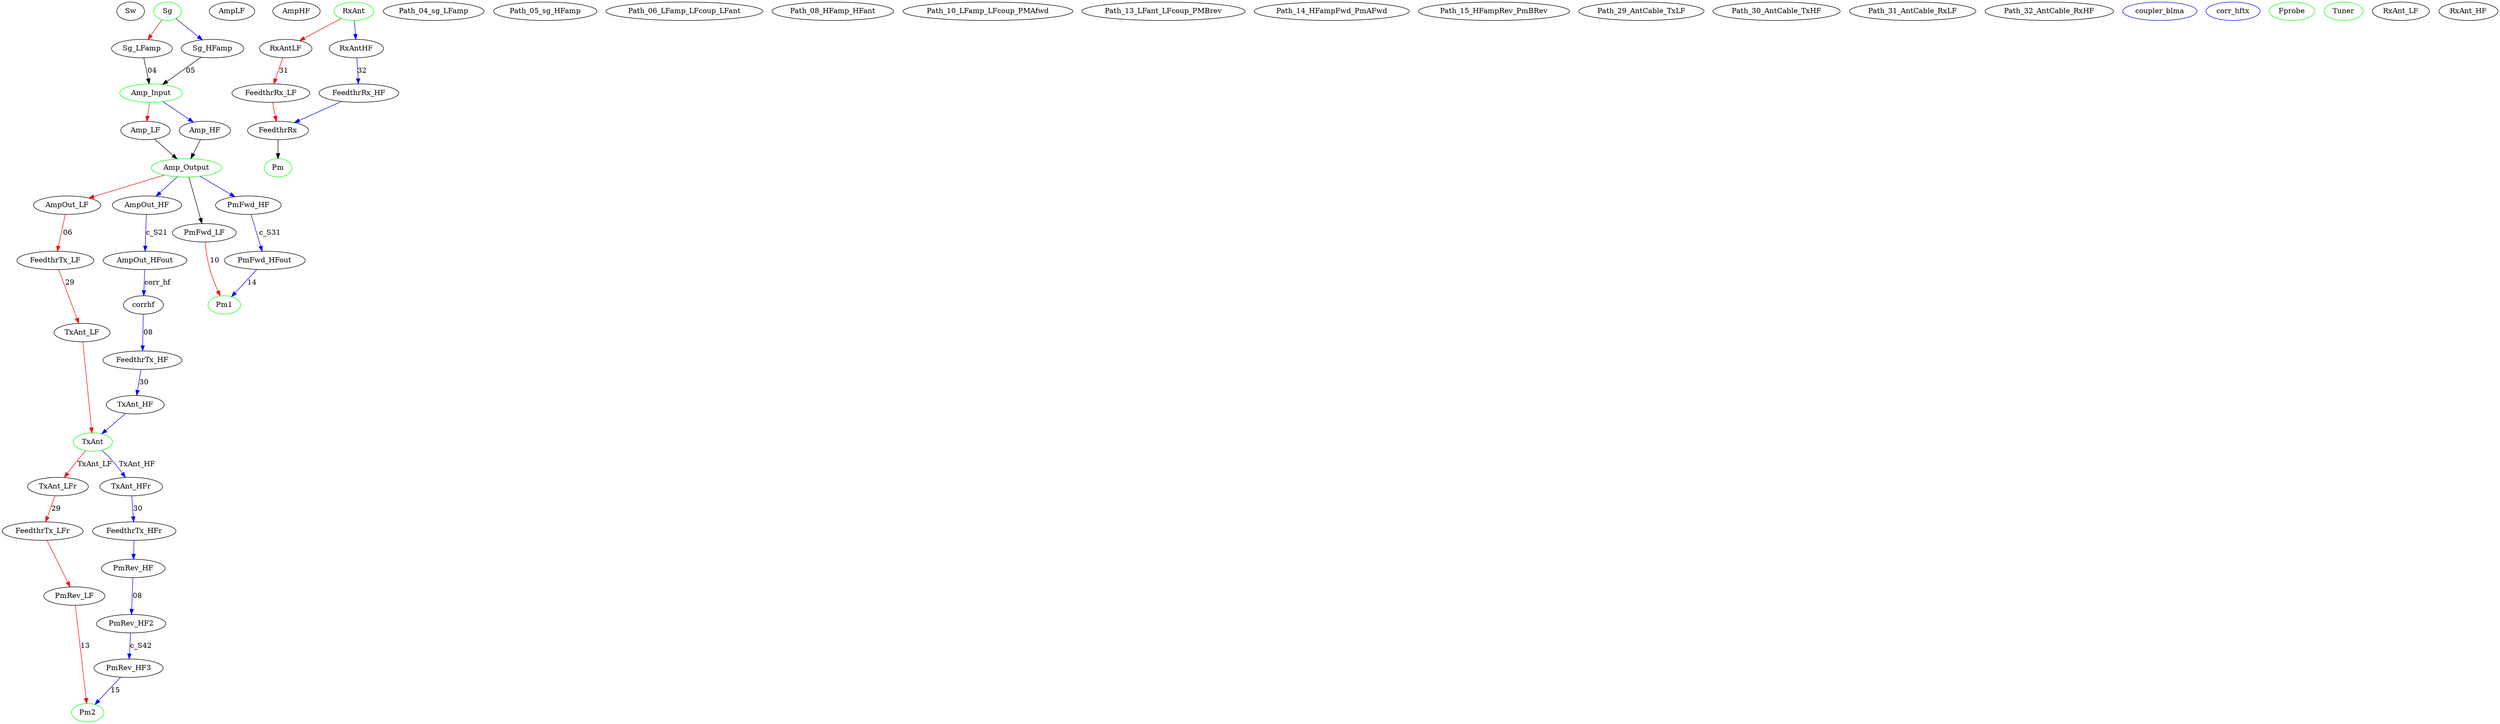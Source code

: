digraph {
    Sw                          [ini="sw_rc.ini"              condition="f<=18e9"]
    Sg                          [ini="sg-rs-smf100a.ini"      condition="1e5<=f<=22e9" color="green"]
    AmpLF                       [condition="8e7<=f<=1e9"]     
    AmpHF                       [ini="amp-hf-bonn-blma.ini"   condition="1e9<f<=18e9"]
    Pm                          [ini="pm_rxatt.ini" ch=1      condition="1e7<f<=18e9" color="green"]
    Pm1                         [ini="pm_rs_nrp_2ch.ini" ch=1 condition="1e7<f<=18e9" color="green"]
    Pm2                         [ini="pm_rs_nrp_2ch.ini" ch=2 condition="1e7<f<=18e9" color="green"]
    
    Path_04_sg_LFamp            [ini="04-sg-LFamp.ini" condition="f<=18e9"]
    Path_05_sg_HFamp            [ini="05-sg-HFamp.ini" condition="f<=18e9"]
    
    Path_06_LFamp_LFcoup_LFant  [ini="06-LFamp-LFcoup-LFant.ini" condition="8e7<=f<=1e9"]
    Path_08_HFamp_HFant         [ini="08-HFamp-HFant.ini"        condition="f<=18e9"]

    Path_10_LFamp_LFcoup_PMAfwd [ini="10-LFamp-LFcoup-PMAfwd.ini" condition="8e7<=f<=1e9"]
    Path_13_LFant_LFcoup_PMBrev [ini="13-LFant-LFcoup-PMBrev.ini" condition="8e7<=f<=1e9"]
    
    Path_14_HFampFwd_PmAFwd     [ini="14-HFampfwd-PMAfwd.ini"  condition="f<=18e9"]
    Path_15_HFampRev_PmBRev     [ini="15-HFamprev-PMBrev.ini"  condition="f<=18e9"]
    
    Path_29_AntCable_TxLF       [ini="29-AntCable-TxLF.ini"  condition="10e6<f<=18e9"]
    Path_30_AntCable_TxHF       [ini="30-AntCable-TxHF.ini"  condition="10e6<f<=18e9"]
    Path_31_AntCable_RxLF       [ini="31-AntCable-RxLF.ini"  condition="10e6<f<=18e9"]
    Path_32_AntCable_RxHF       [ini="32-AntCable-RxHF.ini"  condition="10e6<f<=18e9"]

    coupler_blma                [ini="coupler-blma.ini" condition="1e9<f<=18e9" color="blue"]
    corr_hftx                   [ini="corr_hftx.ini" condition="1e9<f<=18e9" color="blue"]
    
    Fprobe                      [ini="prb_pmm_ep601.ini" color="green"]
    Tuner                       [ini="mc_teseq_stirrer.ini" color="green"]

    TxAnt_LF                    [ini="ant-rs-hl223.ini" condition="100e6 <=f<=1e9"]
    TxAnt_HF                    [ini="ant-rs-hf907.ini" condition="1e9<f<=18e9"]
    RxAnt_LF                    [ini="ant-rs-hl223.ini" condition="100e6 <=f<=1e9"]
    RxAnt_HF                    [ini="ant-rs-hf907.ini" condition="1e9<f<=18e9"]

    Amp_Input [color="green"]
    Amp_Output [color="green"]
    TxAnt [color="green"]
    RxAnt [color="green"]


    Sg -> Sg_LFamp              [condition="f<=1e9" color="red"]
    Sg -> Sg_HFamp              [condition="1e9<f<=18e9" color="blue"]
    
    Sg_LFamp -> Amp_Input       [dev=Path_04_sg_LFamp what="S21" label="04"]
    Sg_HFamp -> Amp_Input       [dev=Path_05_sg_HFamp what="S21" label="05"]
    
    Amp_Input -> Amp_LF         [condition="f<=1e9" color="red"]
    Amp_Input -> Amp_HF         [condition="1e9<f<=18e9" color="blue"]

    Amp_LF -> Amp_Output        [dev=AmpLF what="S21" label=""]
    Amp_HF -> Amp_Output        [dev=AmpHF what="S21" label=""]

    Amp_Output -> AmpOut_LF     [condition="f<=1e9" color="red"]
    Amp_Output -> AmpOut_HF     [condition="1e9<f<=18e9" color="blue"]
    AmpOut_HF -> AmpOut_HFout   [dev=coupler_blma what="S21" condition="1e9<f<=18e9" color="blue" label="c_S21"] 
 
    AmpOut_LF -> FeedthrTx_LF   [dev=Path_06_LFamp_LFcoup_LFant what="S21" condition="f<=1e9" color="red" label="06"]
    AmpOut_HFout -> corrhf [dev=corr_hftx what="S21" condition="1e9<f<=18e9" color="blue" label="corr_hf"]
    corrhf -> FeedthrTx_HF   [dev=Path_08_HFamp_HFant what="S21" condition="1e9<f<=18e9" color="blue" label="08"]
    
    FeedthrTx_LF -> TxAnt_LF    [dev=Path_29_AntCable_TxLF what="S21" condition="f<=1e9" color="red" label="29"]
    FeedthrTx_HF -> TxAnt_HF    [dev=Path_30_AntCable_TxHF what="S21" condition="1e9<f<=18e9" color="blue" label="30"]
    
    TxAnt_LF -> TxAnt           [condition="f<=1e9" color="red"]
    TxAnt_HF -> TxAnt           [condition="1e9<f<=18e9" color="blue"]
       
    Amp_Output -> PmFwd_LF      [condition="8e7<=f<=1e9"]
    Amp_Output -> PmFwd_HF      [condition="1e9<f<=18e9" color="blue"]
    
    PmFwd_LF   -> Pm1           [dev=Path_10_LFamp_LFcoup_PMAfwd what="S21" condition="f<=1e9" color="red" label="10"]
    PmFwd_HF   -> PmFwd_HFout   [dev=coupler_blma  what="S31" condition="1e9<f<=18e9" color="blue" label="c_S31"]
    PmFwd_HFout -> Pm1          [dev=Path_14_HFampFwd_PmAFwd     what="S21" condition="1e9<f<=18e9" color="blue" label="14"]

    TxAnt -> TxAnt_LFr          [dev=TxAnt_LF condition="f<=1e9" color="red" label="TxAnt_LF"]
    TxAnt -> TxAnt_HFr          [dev=TxAnt_HF condition="1e9<f<=18e9" color="blue" label="TxAnt_HF"]

    TxAnt_LFr -> FeedthrTx_LFr  [dev=Path_29_AntCable_TxLF what="S21" condition="f<=1e9" color="red" label="29"]
    TxAnt_HFr -> FeedthrTx_HFr  [dev=Path_30_AntCable_TxHF what="S21" condition="1e9<f<=18e9" color="blue" label="30"]
    
    FeedthrTx_LFr -> PmRev_LF   [condition="f<=1e9" color="red"]
    FeedthrTx_HFr -> PmRev_HF   [condition="1e9<f<=18e9" color="blue"]
    
    PmRev_LF  -> Pm2            [dev=Path_13_LFant_LFcoup_PMBrev what="S21" condition="f<=1e9" color="red" label="13"]
    PmRev_HF -> PmRev_HF2       [dev=Path_08_HFamp_HFant    what="S21" condition="1e9<f<=18e9" color="blue" label="08"]
    PmRev_HF2 -> PmRev_HF3      [dev=coupler_blma   what="S42" condition="1e9<f<=18e9" color="blue" label="c_S42"]
    PmRev_HF3 -> Pm2            [dev=Path_15_HFampRev_PmBRev     what="S21" condition="1e9<f<=18e9" color="blue" label="15"]
    
    RxAnt -> RxAntLF            [condition="f<=1e9" color="red"]
    RxAnt -> RxAntHF            [condition="1e9<f<=18e9" color="blue"]
    
    RxAntLF -> FeedthrRx_LF     [dev=Path_31_AntCable_RxLF what="S21" condition="f<=1e9" color="red" label="31"]       
    RxAntHF -> FeedthrRx_HF     [dev=Path_32_AntCable_RxHF what="S21" condition="1e9<f<=18e9" color="blue" label="32"]     

    FeedthrRx_LF -> FeedthrRx   [condition="f<=1e9" color="red"]       
    FeedthrRx_HF -> FeedthrRx   [condition="1e9<f<=18e9" color="blue"]       
        
    FeedthrRx -> Pm
}